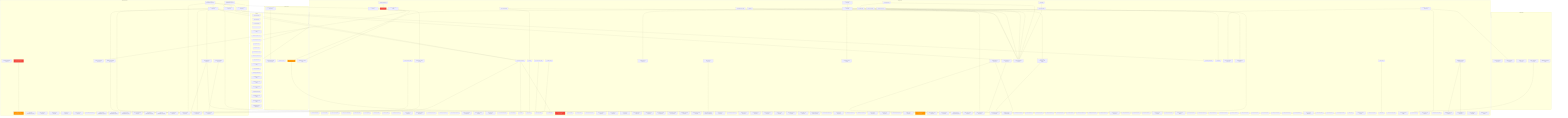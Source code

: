 graph TD
  subgraph WebApplication
    instrumentation_client["instrumentation-client (Utility)"]
    instrumentation["instrumentation (Utility)"]
    middleware["middleware (Middleware)"]
    next_env_d["next-env.d (Utility)"]
    sentry_edge_config["sentry.edge.config (Utility)"]
    sentry_server_config["sentry.server.config (Utility)"]
    tailwind_config["tailwind.config (Utility)"]
    vitest_config["vitest.config (Utility)"]
    vitest_setup["vitest.setup (Utility)"]
    global_error["global-error (Utility)"]
    layout["layout (Page Component)"]
    error_boundary["error-boundary (UI Component)"]
    search_params_fallback["search-params-fallback (UI Component)"]
    site_banner["site-banner (UI Component)"]
    site_footer["site-footer (UI Component)"]
    site_header["site-header (UI Component)"]
    suspense_user_auth_form["suspense-user-auth-form (UI Component)"]
    theme_provider["theme-provider (Context Provider)"]
    user_auth_form["user-auth-form (UI Component)"]
    use_on_click_outside["use-on-click-outside (Utility)"]
    csrf_edge["csrf-edge (Utility)"]
    csrf["csrf (Utility)"]
    db["db (Utility)"]
    json_utilities["json-utilities (Utility)"]
    logger["logger (Utility)"]
    prisma_extensions["prisma-extensions (Utility)"]
    prisma_types["prisma-types (Utility)"]
    rate_limit["rate-limit (Utility)"]
    session_types["session-types (Utility)"]
    utils["utils (Utility)"]
    extract_architecture["extract-architecture (Utility)"]
    generate_architecture_report["generate-architecture-report (Utility)"]:::legacy
    vitest_d["vitest.d (Utility)"]
    layout["layout (Page Component)"]
    page["page (Page Component)"]
    layout["layout (Page Component)"]
    route_types["route-types (Utility)"]
    page["page (Page Component)"]
    layout["layout (Page Component)"]
    page["page (Page Component)"]
    layout["layout (Page Component)"]
    page["page (Page Component)"]
    page["page (Page Component)"]
    page["page (Page Component)"]
    admin_nav["admin-nav (UI Component)"]
    session_type_form["session-type-form (UI Component)"]
    faq_accordion["faq-accordion (UI Component)"]
    contact_form["contact-form (UI Component)"]
    animated_heading_v2["animated-heading-v2 (UI Component)"]
    animated_heading["animated-heading (UI Component)"]
    inline_animated_heading["inline-animated-heading (UI Component)"]
    two_line_animated_heading["two-line-animated-heading (UI Component)"]
    ai_capabilities_marquee["ai-capabilities-marquee (UI Component)"]
    animated_beam_section["animated-beam-section (UI Component)"]
    animated_circular_progress_bar_demo["animated-circular-progress-bar-demo (UI Component)"]
    client_section["client-section (UI Component)"]
    cta_section["cta-section (UI Component)"]
    final_cta_section["final-cta-section (UI Component)"]
    hero_section["hero-section (UI Component)"]
    hero_visualization["hero-visualization (UI Component)"]
    key_values_section["key-values-section (UI Component)"]
    pricing_section["pricing-section (UI Component)"]
    testimonials_section["testimonials-section (UI Component)"]
    animated_beam["animated-beam (UI Component)"]
    animated_circular_progress_bar["animated-circular-progress-bar (UI Component)"]
    aurora_text["aurora-text (UI Component)"]
    border_beam["border-beam (UI Component)"]
    marquee["marquee (UI Component)"]
    particles["particles (UI Component)"]
    sphere_mask["sphere-mask (UI Component)"]
    text_shimmer["text-shimmer (UI Component)"]
    word_rotate["word-rotate (UI Component)"]
    builder_card["builder-card (UI Component)"]
    builder_image["builder-image (UI Component)"]:::technicalDebt
    featured_builder_card["featured-builder-card (UI Component)"]
    profile_edit_page["profile-edit-page (UI Component)"]
    add_project_form["add-project-form (UI Component)"]
    app_showcase["app-showcase (UI Component)"]
    builder_profile_client_wrapper["builder-profile-client-wrapper (UI Component)"]
    builder_profile_client["builder-profile-client (UI Component)"]
    builder_profile["builder-profile (UI Component)"]
    edit_profile_form["edit-profile-form (UI Component)"]
    portfolio_gallery["portfolio-gallery (UI Component)"]
    portfolio_showcase["portfolio-showcase (UI Component)"]
    profile_interactive_elements["profile-interactive-elements (UI Component)"]
    role_badges["role-badges (Context Provider)"]
    success_metrics_dashboard["success-metrics-dashboard (Context Provider)"]
    validation_tier_badge["validation-tier-badge (Context Provider)"]
    clerk_provider["clerk-provider (Context Provider)"]
    providers["providers (Context Provider)"]
    accordion["accordion (UI Component)"]
    alert["alert (UI Component)"]
    avatar["avatar (UI Component)"]
    badge["badge (UI Component)"]
    button["button (UI Component)"]
    card["card (UI Component)"]
    checkbox["checkbox (UI Component)"]
    collapsible["collapsible (UI Component)"]
    dialog["dialog (UI Component)"]
    dropdown_menu["dropdown-menu (UI Component)"]
    form["form (Context Provider)"]
    input["input (UI Component)"]
    label["label (UI Component)"]
    loading_spinner["loading-spinner (UI Component)"]
    popover["popover (UI Component)"]
    radio_group["radio-group (Context Provider)"]
    select["select (UI Component)"]
    separator["separator (UI Component)"]
    sheet["sheet (UI Component)"]
    skeleton["skeleton (UI Component)"]
    sonner["sonner (UI Component)"]
    switch["switch (UI Component)"]
    table["table (UI Component)"]
    tabs["tabs (UI Component)"]
    textarea["textarea (UI Component)"]
    tooltip["tooltip (Context Provider)"]
    mock_test["mock-test (Middleware)"]
    typed_mock_test["typed-mock-test (Middleware)"]
    builders["builders (Utility)"]
    scheduling["scheduling (Service)"]
    profile["profile (Utility)"]
    profile_context["profile-context (Utility)"]
    index["index (Utility)"]
    app_service["app-service (Service)"]
    builders["builders (Utility)"]
    data_service["data-service (Service)"]
    types["types (Utility)"]
    api_protection["api-protection (Middleware)"]
    error_handling["error-handling (Middleware)"]
    index["index (Middleware)"]
    performance["performance (Middleware)"]
    profiles["profiles (Utility)"]
    mock_data["mock-data (Utility)"]
    types["types (Utility)"]
    utils["utils (Utility)"]
    builder_profile_service["builder-profile-service (Service)"]
    builder_service["builder-service (Service)"]
    mock_data["mock-data (Utility)"]
    builder["builder (Utility)"]
    profile_form_helpers["profile-form-helpers (Utility)"]
    create_dummy_profiles["create-dummy-profiles (Utility)"]
    create_profiles["create-profiles (Utility)"]
    page["page (Page Component)"]
    page["page (Page Component)"]
    page["page (Page Component)"]
    page["page (Page Component)"]
    page["page (Page Component)"]
    page["page (Page Component)"]
    page["page (Page Component)"]
    page["page (Page Component)"]
    page["page (Page Component)"]
    page["page (Page Component)"]
    profile["profile (Utility)"]
    page["page (Page Component)"]
    page["page (Page Component)"]
    page["page (Page Component)"]
    page["page (Page Component)"]
    layout["layout (Page Component)"]
    page["page (Page Component)"]
    page["page (Page Component)"]
    layout["layout (Page Component)"]
    page["page (Page Component)"]
    page["page (Page Component)"]
    layout["layout (Page Component)"]
    page["page (Page Component)"]
    layout["layout (Page Component)"]
    page["page (Page Component)"]
    page["page (Page Component)"]
    page["page (Page Component)"]
    page["page (Page Component)"]
    page["page (Page Component)"]
    route["route (API Endpoint)"]
    route["route (API Endpoint)"]
    page["page (Page Component)"]
    client["client (Utility)"]
    page["page (Page Component)"]
    page["page (Page Component)"]
    page["page (Page Component)"]
    page["page (Page Component)"]
    availability_manager["availability-manager (UI Component)"]
    session_type_editor["session-type-editor (UI Component)"]
    timezone_selector["timezone-selector (UI Component)"]
    marketplace_service["marketplace-service (Utility)"]
    scheduling_service["scheduling-service (Utility)"]
    page["page (Page Component)"]
    page["page (Page Component)"]
    page["page (Page Component)"]
    BuilderProfileClient["BuilderProfileClient (Service)"]
    page["page (Page Component)"]
    page["page (Page Component)"]
    route["route (API Endpoint)"]
    route["route (API Endpoint)"]
    route["route (API Endpoint)"]
    route["route (API Endpoint)"]
    route["route (API Endpoint)"]
    route["route (API Endpoint)"]
    route["route (API Endpoint)"]
    route["route (API Endpoint)"]
    route["route (API Endpoint)"]
    route["route (API Endpoint)"]
    route["route (API Endpoint)"]
    route["route (API Endpoint)"]
    route["route (API Endpoint)"]
    route["route (API Endpoint)"]
    route["route (API Endpoint)"]
    route["route (API Endpoint)"]
    route["route (API Endpoint)"]
    route["route (API Endpoint)"]
    page["page (Page Component)"]
    availability_exceptions["availability-exceptions (UI Component)"]
    availability_management["availability-management (UI Component)"]
    weekly_availability["weekly-availability (UI Component)"]
    metrics_display["metrics-display (UI Component)"]
    portfolio_gallery["portfolio-gallery (UI Component)"]
    validation_tier["validation-tier (Context Provider)"]
    route["route (API Endpoint)"]
    route["route (API Endpoint)"]
    route["route (API Endpoint)"]
    route["route (API Endpoint)"]
    route["route (API Endpoint)"]
    route["route (API Endpoint)"]
    route["route (API Endpoint)"]
    route["route (API Endpoint)"]
    route["route (API Endpoint)"]
    route["route (API Endpoint)"]
  end

  subgraph Database
    schema["schema (Data Model)"]
    User["User (Data Model)"]
    Account["Account (Data Model)"]
    Session["Session (Data Model)"]
    VerificationToken["VerificationToken (Data Model)"]
    BuilderProfile["BuilderProfile (Data Model)"]
    ClientProfile["ClientProfile (Data Model)"]
    App["App (Data Model)"]
    Skill["Skill (Data Model)"]
    BuilderSkill["BuilderSkill (Data Model)"]
    SkillResource["SkillResource (Data Model)"]
    Project["Project (Data Model)"]
    ProjectMilestone["ProjectMilestone (Data Model)"]
    Booking["Booking (Data Model)"]
    SessionType["SessionType (Data Model)"]
    AvailabilityRule["AvailabilityRule (Data Model)"]
    AvailabilityException["AvailabilityException (Data Model)"]
    ExceptionTimeSlot["ExceptionTimeSlot (Data Model)"]
    AICapability["AICapability (Data Model)"]
    CapabilityExample["CapabilityExample (Data Model)"]
    CapabilityLimitation["CapabilityLimitation (Data Model)"]
    CapabilityRequirement["CapabilityRequirement (Data Model)"]
  end

  subgraph AuthenticationService
    auth_utils["auth-utils (Authentication Component)"]
    architecture_utils["architecture-utils (Authentication Component)"]:::technicalDebt
    extract_auth_architecture["extract-auth-architecture (Authentication Component)"]:::legacy
    auth_error_boundary["auth-error-boundary (UI Component)"]
    auth_provider["auth-provider (Context Provider)"]
    clerk_auth_form["clerk-auth-form (UI Component)"]
    loading_state["loading-state (UI Component)"]
    login_button["login-button (UI Component)"]
    protected_route["protected-route (UI Component)"]
    user_profile["user-profile (UI Component)"]
    factory_test_solution["factory-test-solution (Authentication Component)"]
    improved_integration_test["improved-integration-test (Authentication Component)"]
    improved_solution["improved-solution (Authentication Component)"]
    improved_test_utils["improved-test-utils (Authentication Component)"]
    nextjs_mock_solution["nextjs-mock-solution (Authentication Component)"]
    auth_config["auth-config (Authentication Component)"]
    auth_utils["auth-utils (Authentication Component)"]
    clerk_hooks["clerk-hooks (Authentication Component)"]
    clerk_middleware["clerk-middleware (Authentication Component)"]
    data_access["data-access (Authentication Component)"]
    hooks["hooks (Authentication Component)"]
    index["index (Authentication Component)"]:::legacy
    types["types (Authentication Component)"]
    config["config (Authentication Component)"]
    factory["factory (Authentication Component)"]
    logging["logging (Authentication Component)"]
    rbac["rbac (Authentication Component)"]
    test_utils["test-utils (Authentication Component)"]
    validation["validation (Authentication Component)"]
    page["page (Page Component)"]
    protected_route["protected-route (UI Component)"]
    api_auth["api-auth (Authentication Component)"]
    helpers["helpers (Authentication Component)"]
    auth_provider["auth-provider (Authentication Component)"]
    route["route (API Endpoint)"]
  end

  subgraph PaymentService
    payment_status_indicator["payment-status-indicator (Context Provider)"]
    payment_status_page["payment-status-page (UI Component)"]
    index["index (Service)"]
    stripe_client["stripe-client (Service)"]
    stripe_server["stripe-server (Utility)"]:::technicalDebt
    page["page (Page Component)"]
    page["page (Page Component)"]
    payment_success_content["payment-success-content (Utility)"]
    route["route (API Endpoint)"]
    route["route (API Endpoint)"]
    route["route (API Endpoint)"]
  end

  subgraph BookingSystem
    booking_overview["booking-overview (UI Component)"]
    weekly_schedule["weekly-schedule (UI Component)"]
    booking_form["booking-form (UI Component)"]
    builder_calendar["builder-calendar (UI Component)"]
    route["route (API Endpoint)"]
    client["client (Utility)"]
    page["page (Page Component)"]
    route["route (API Endpoint)"]
    availability_manager_client["availability-manager-client (Utility)"]
    client["client (Utility)"]
    page["page (Page Component)"]
  end

  middleware --> index
  db --> logger
  json_utilities --> prisma_types
  prisma_extensions --> prisma_types
  session_types --> types
  extract_architecture --> architecture_utils
  extract_auth_architecture --> architecture_utils
  hero_section --> animated_circular_progress_bar_demo
  payment_status_page --> payment_status_indicator
  add_project_form --> portfolio_showcase
  builder_profile --> validation_tier_badge
  builder_profile --> portfolio_showcase
  builder_profile --> app_showcase
  builder_profile --> success_metrics_dashboard
  builder_profile --> role_badges
  edit_profile_form --> builder_profile
  portfolio_gallery --> validation_tier_badge
  portfolio_gallery --> portfolio_showcase
  success_metrics_dashboard --> validation_tier_badge
  clerk_provider --> loading_state
  providers --> clerk_provider
  providers --> auth_error_boundary
  factory_test_solution --> factory
  factory_test_solution --> config
  factory_test_solution --> api_protection
  factory_test_solution --> test_utils
  improved_integration_test --> index
  improved_integration_test --> test_utils
  builders --> builder
  scheduling --> types
  scheduling --> mock_data
  clerk_hooks --> types
  profile --> session_types
  data_service --> types
  api_protection --> csrf
  api_protection --> rate_limit
  api_protection --> config
  factory --> config
  factory --> api_protection
  factory --> validation
  factory --> performance
  factory --> error_handling
  factory --> logging
  factory --> rbac
  rbac --> error_handling
  rbac --> logging
  validation --> config
  mock_data --> types
  utils --> types
  index --> stripe_server
  stripe_server --> logger
  create_profiles --> db
  create_profiles --> types
  page --> client
  page --> BuilderProfileClient
  page --> payment_success_content
  availability_manager --> weekly_schedule
  availability_manager --> session_type_editor
  availability_manager --> timezone_selector
  builder_calendar --> timezone_selector
  api_auth --> helpers
  scheduling_service --> types
  availability_management --> weekly_availability
  availability_management --> availability_exceptions

  %% Container relationships
  WebApplication --> Database
  WebApplication --> AuthenticationService
  WebApplication --> PaymentService
  WebApplication --> BookingSystem
  classDef technicalDebt fill:#ff9800,color:white;
  classDef legacy fill:#f44336,color:white;